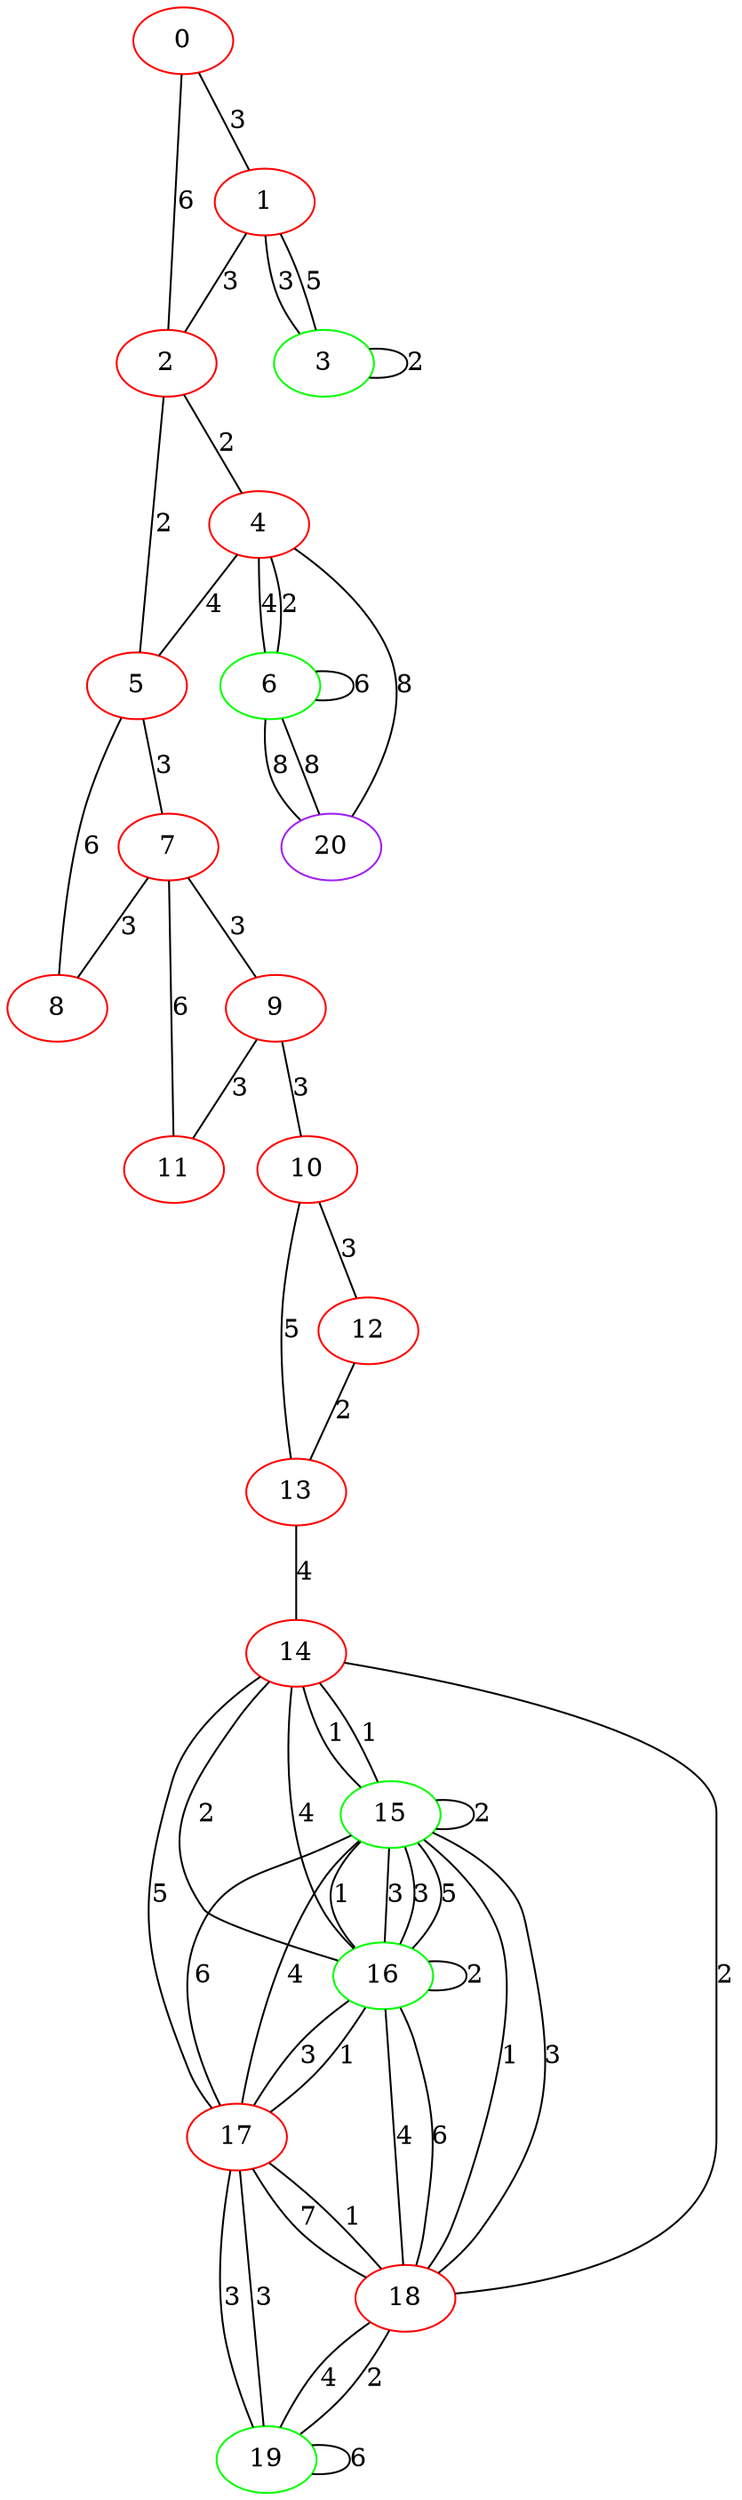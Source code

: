 graph "" {
0 [color=red, weight=1];
1 [color=red, weight=1];
2 [color=red, weight=1];
3 [color=green, weight=2];
4 [color=red, weight=1];
5 [color=red, weight=1];
6 [color=green, weight=2];
7 [color=red, weight=1];
8 [color=red, weight=1];
9 [color=red, weight=1];
10 [color=red, weight=1];
11 [color=red, weight=1];
12 [color=red, weight=1];
13 [color=red, weight=1];
14 [color=red, weight=1];
15 [color=green, weight=2];
16 [color=green, weight=2];
17 [color=red, weight=1];
18 [color=red, weight=1];
19 [color=green, weight=2];
20 [color=purple, weight=4];
0 -- 1  [key=0, label=3];
0 -- 2  [key=0, label=6];
1 -- 2  [key=0, label=3];
1 -- 3  [key=0, label=3];
1 -- 3  [key=1, label=5];
2 -- 4  [key=0, label=2];
2 -- 5  [key=0, label=2];
3 -- 3  [key=0, label=2];
4 -- 20  [key=0, label=8];
4 -- 5  [key=0, label=4];
4 -- 6  [key=0, label=4];
4 -- 6  [key=1, label=2];
5 -- 8  [key=0, label=6];
5 -- 7  [key=0, label=3];
6 -- 20  [key=0, label=8];
6 -- 20  [key=1, label=8];
6 -- 6  [key=0, label=6];
7 -- 8  [key=0, label=3];
7 -- 9  [key=0, label=3];
7 -- 11  [key=0, label=6];
9 -- 10  [key=0, label=3];
9 -- 11  [key=0, label=3];
10 -- 12  [key=0, label=3];
10 -- 13  [key=0, label=5];
12 -- 13  [key=0, label=2];
13 -- 14  [key=0, label=4];
14 -- 16  [key=0, label=2];
14 -- 16  [key=1, label=4];
14 -- 17  [key=0, label=5];
14 -- 18  [key=0, label=2];
14 -- 15  [key=0, label=1];
14 -- 15  [key=1, label=1];
15 -- 16  [key=0, label=3];
15 -- 16  [key=1, label=5];
15 -- 16  [key=2, label=1];
15 -- 16  [key=3, label=3];
15 -- 17  [key=0, label=6];
15 -- 17  [key=1, label=4];
15 -- 18  [key=0, label=1];
15 -- 18  [key=1, label=3];
15 -- 15  [key=0, label=2];
16 -- 16  [key=0, label=2];
16 -- 17  [key=0, label=3];
16 -- 17  [key=1, label=1];
16 -- 18  [key=0, label=4];
16 -- 18  [key=1, label=6];
17 -- 18  [key=0, label=7];
17 -- 18  [key=1, label=1];
17 -- 19  [key=0, label=3];
17 -- 19  [key=1, label=3];
18 -- 19  [key=0, label=2];
18 -- 19  [key=1, label=4];
19 -- 19  [key=0, label=6];
}
